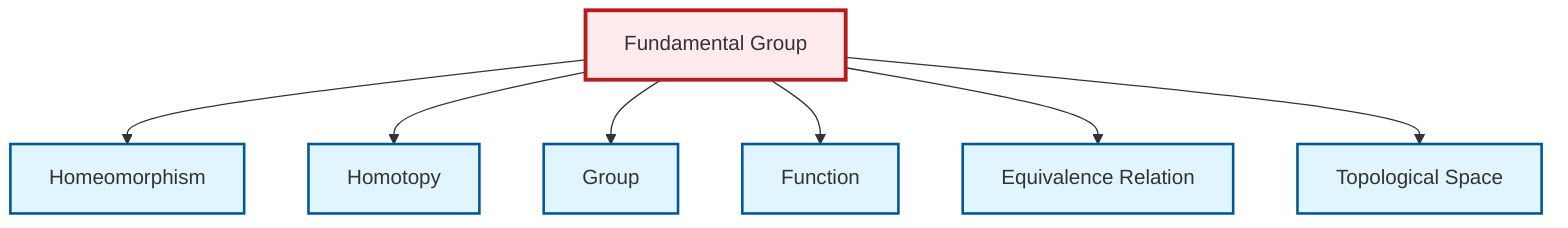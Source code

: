 graph TD
    classDef definition fill:#e1f5fe,stroke:#01579b,stroke-width:2px
    classDef theorem fill:#f3e5f5,stroke:#4a148c,stroke-width:2px
    classDef axiom fill:#fff3e0,stroke:#e65100,stroke-width:2px
    classDef example fill:#e8f5e9,stroke:#1b5e20,stroke-width:2px
    classDef current fill:#ffebee,stroke:#b71c1c,stroke-width:3px
    def-group["Group"]:::definition
    def-homotopy["Homotopy"]:::definition
    def-function["Function"]:::definition
    def-equivalence-relation["Equivalence Relation"]:::definition
    def-fundamental-group["Fundamental Group"]:::definition
    def-topological-space["Topological Space"]:::definition
    def-homeomorphism["Homeomorphism"]:::definition
    def-fundamental-group --> def-homeomorphism
    def-fundamental-group --> def-homotopy
    def-fundamental-group --> def-group
    def-fundamental-group --> def-function
    def-fundamental-group --> def-equivalence-relation
    def-fundamental-group --> def-topological-space
    class def-fundamental-group current